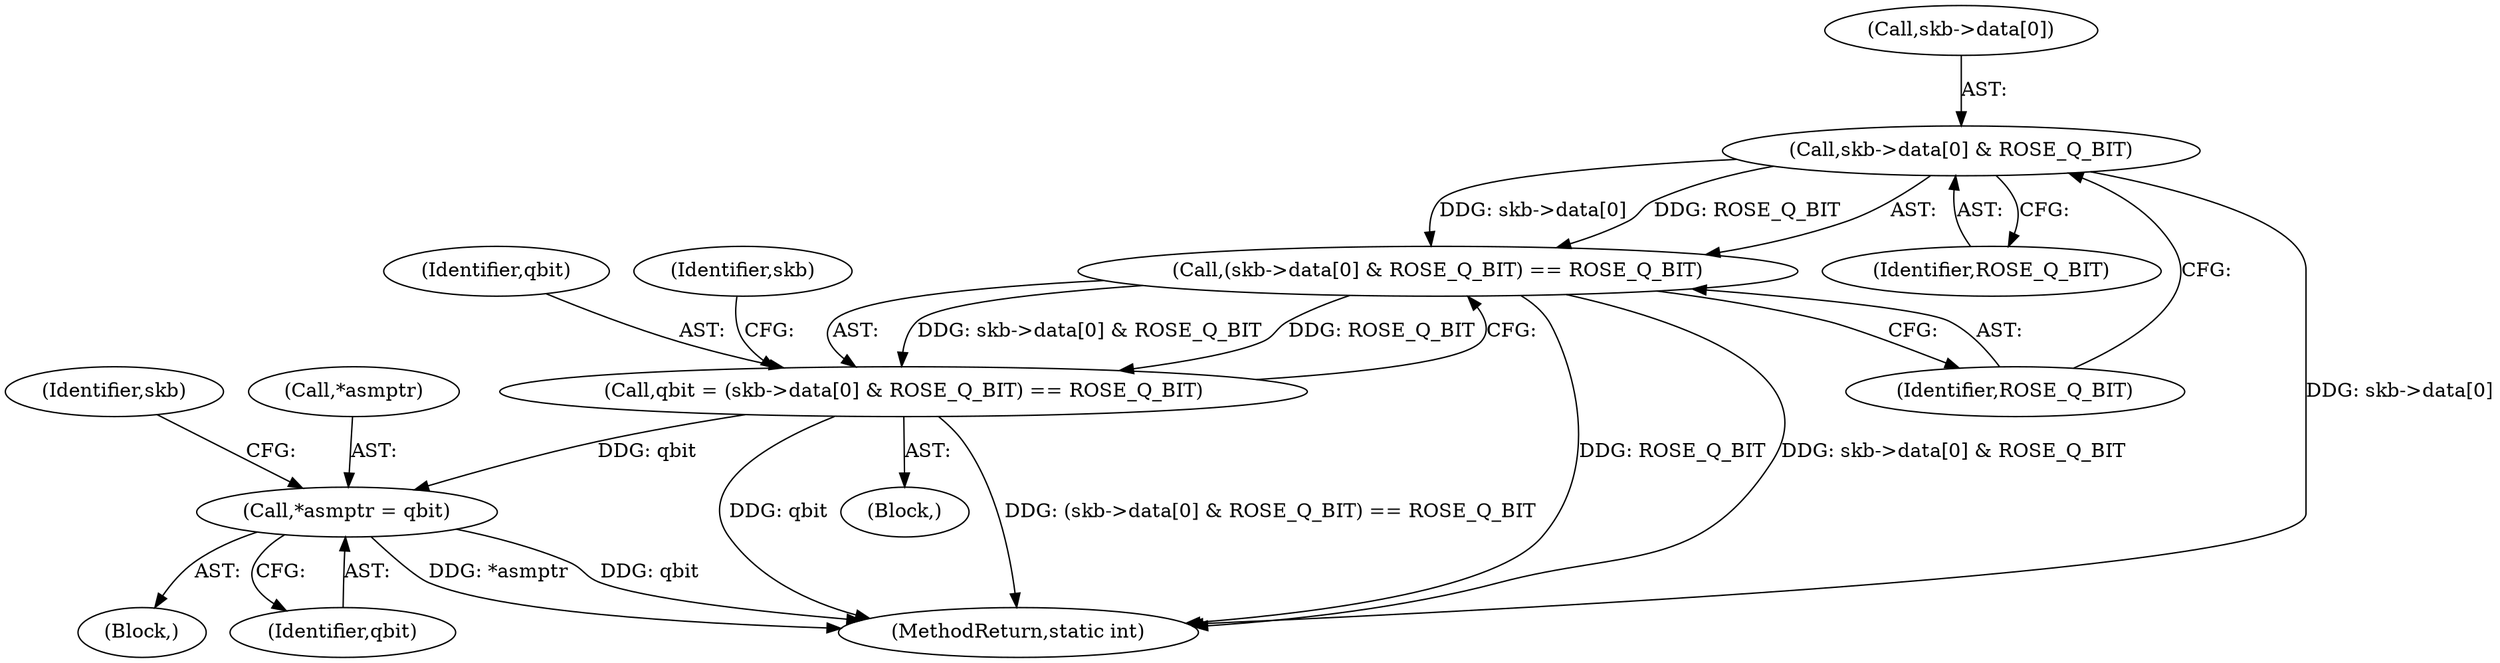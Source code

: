 digraph "0_linux_4a184233f21645cf0b719366210ed445d1024d72@array" {
"1000163" [label="(Call,skb->data[0] & ROSE_Q_BIT)"];
"1000162" [label="(Call,(skb->data[0] & ROSE_Q_BIT) == ROSE_Q_BIT)"];
"1000160" [label="(Call,qbit = (skb->data[0] & ROSE_Q_BIT) == ROSE_Q_BIT)"];
"1000184" [label="(Call,*asmptr = qbit)"];
"1000108" [label="(Block,)"];
"1000172" [label="(Identifier,skb)"];
"1000162" [label="(Call,(skb->data[0] & ROSE_Q_BIT) == ROSE_Q_BIT)"];
"1000164" [label="(Call,skb->data[0])"];
"1000185" [label="(Call,*asmptr)"];
"1000178" [label="(Block,)"];
"1000163" [label="(Call,skb->data[0] & ROSE_Q_BIT)"];
"1000184" [label="(Call,*asmptr = qbit)"];
"1000169" [label="(Identifier,ROSE_Q_BIT)"];
"1000170" [label="(Identifier,ROSE_Q_BIT)"];
"1000187" [label="(Identifier,qbit)"];
"1000189" [label="(Identifier,skb)"];
"1000330" [label="(MethodReturn,static int)"];
"1000161" [label="(Identifier,qbit)"];
"1000160" [label="(Call,qbit = (skb->data[0] & ROSE_Q_BIT) == ROSE_Q_BIT)"];
"1000163" -> "1000162"  [label="AST: "];
"1000163" -> "1000169"  [label="CFG: "];
"1000164" -> "1000163"  [label="AST: "];
"1000169" -> "1000163"  [label="AST: "];
"1000170" -> "1000163"  [label="CFG: "];
"1000163" -> "1000330"  [label="DDG: skb->data[0]"];
"1000163" -> "1000162"  [label="DDG: skb->data[0]"];
"1000163" -> "1000162"  [label="DDG: ROSE_Q_BIT"];
"1000162" -> "1000160"  [label="AST: "];
"1000162" -> "1000170"  [label="CFG: "];
"1000170" -> "1000162"  [label="AST: "];
"1000160" -> "1000162"  [label="CFG: "];
"1000162" -> "1000330"  [label="DDG: ROSE_Q_BIT"];
"1000162" -> "1000330"  [label="DDG: skb->data[0] & ROSE_Q_BIT"];
"1000162" -> "1000160"  [label="DDG: skb->data[0] & ROSE_Q_BIT"];
"1000162" -> "1000160"  [label="DDG: ROSE_Q_BIT"];
"1000160" -> "1000108"  [label="AST: "];
"1000161" -> "1000160"  [label="AST: "];
"1000172" -> "1000160"  [label="CFG: "];
"1000160" -> "1000330"  [label="DDG: (skb->data[0] & ROSE_Q_BIT) == ROSE_Q_BIT"];
"1000160" -> "1000330"  [label="DDG: qbit"];
"1000160" -> "1000184"  [label="DDG: qbit"];
"1000184" -> "1000178"  [label="AST: "];
"1000184" -> "1000187"  [label="CFG: "];
"1000185" -> "1000184"  [label="AST: "];
"1000187" -> "1000184"  [label="AST: "];
"1000189" -> "1000184"  [label="CFG: "];
"1000184" -> "1000330"  [label="DDG: *asmptr"];
"1000184" -> "1000330"  [label="DDG: qbit"];
}
